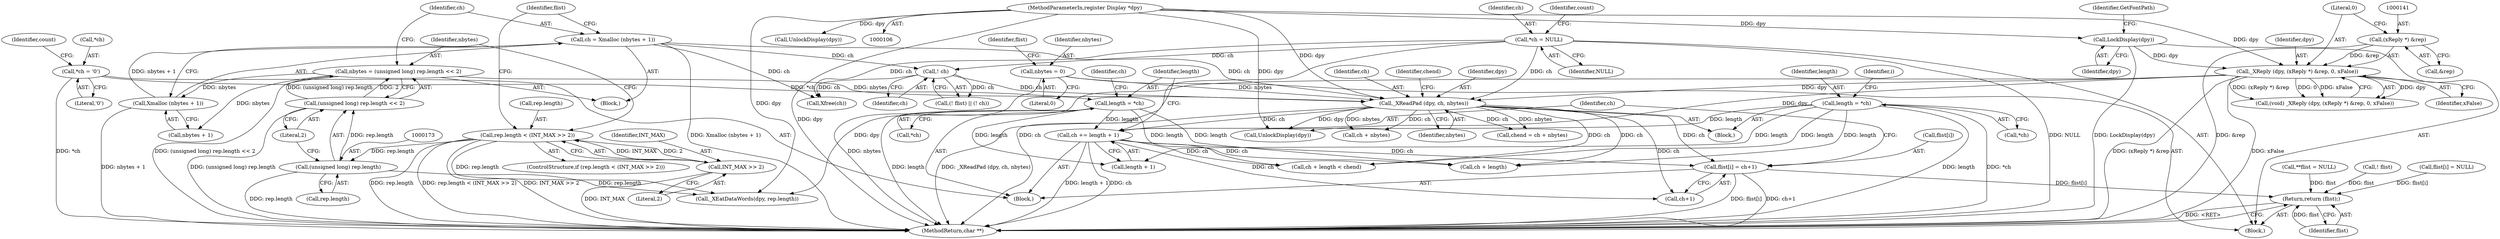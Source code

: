 digraph "0_libx11_dbf72805fd9d7b1846fe9a11b46f3994bfc27fea@array" {
"1000239" [label="(Call,flist[i] = ch+1)"];
"1000246" [label="(Call,ch += length + 1)"];
"1000216" [label="(Call,length = *ch)"];
"1000251" [label="(Call,length = *ch)"];
"1000255" [label="(Call,*ch = '\0')"];
"1000207" [label="(Call,_XReadPad (dpy, ch, nbytes))"];
"1000138" [label="(Call,_XReply (dpy, (xReply *) &rep, 0, xFalse))"];
"1000131" [label="(Call,LockDisplay(dpy))"];
"1000107" [label="(MethodParameterIn,register Display *dpy)"];
"1000140" [label="(Call,(xReply *) &rep)"];
"1000178" [label="(Call,ch = Xmalloc (nbytes + 1))"];
"1000180" [label="(Call,Xmalloc (nbytes + 1))"];
"1000169" [label="(Call,nbytes = (unsigned long) rep.length << 2)"];
"1000171" [label="(Call,(unsigned long) rep.length << 2)"];
"1000172" [label="(Call,(unsigned long) rep.length)"];
"1000161" [label="(Call,rep.length < (INT_MAX >> 2))"];
"1000165" [label="(Call,INT_MAX >> 2)"];
"1000188" [label="(Call,! ch)"];
"1000120" [label="(Call,*ch = NULL)"];
"1000112" [label="(Call,nbytes = 0)"];
"1000274" [label="(Return,return (flist);)"];
"1000209" [label="(Identifier,ch)"];
"1000255" [label="(Call,*ch = '\0')"];
"1000258" [label="(Literal,'\0')"];
"1000161" [label="(Call,rep.length < (INT_MAX >> 2))"];
"1000116" [label="(Call,**flist = NULL)"];
"1000177" [label="(Literal,2)"];
"1000239" [label="(Call,flist[i] = ch+1)"];
"1000114" [label="(Literal,0)"];
"1000275" [label="(Identifier,flist)"];
"1000168" [label="(Block,)"];
"1000150" [label="(Block,)"];
"1000218" [label="(Call,*ch)"];
"1000200" [label="(Call,UnlockDisplay(dpy))"];
"1000134" [label="(Identifier,GetFontPath)"];
"1000252" [label="(Identifier,length)"];
"1000210" [label="(Identifier,nbytes)"];
"1000186" [label="(Call,! flist)"];
"1000195" [label="(Call,_XEatDataWords(dpy, rep.length))"];
"1000253" [label="(Call,*ch)"];
"1000166" [label="(Identifier,INT_MAX)"];
"1000247" [label="(Identifier,ch)"];
"1000212" [label="(Identifier,chend)"];
"1000174" [label="(Call,rep.length)"];
"1000257" [label="(Identifier,ch)"];
"1000120" [label="(Call,*ch = NULL)"];
"1000251" [label="(Call,length = *ch)"];
"1000140" [label="(Call,(xReply *) &rep)"];
"1000256" [label="(Call,*ch)"];
"1000142" [label="(Call,&rep)"];
"1000187" [label="(Identifier,flist)"];
"1000240" [label="(Call,flist[i])"];
"1000217" [label="(Identifier,length)"];
"1000234" [label="(Call,ch + length)"];
"1000138" [label="(Call,_XReply (dpy, (xReply *) &rep, 0, xFalse))"];
"1000211" [label="(Call,chend = ch + nbytes)"];
"1000145" [label="(Identifier,xFalse)"];
"1000171" [label="(Call,(unsigned long) rep.length << 2)"];
"1000178" [label="(Call,ch = Xmalloc (nbytes + 1))"];
"1000144" [label="(Literal,0)"];
"1000126" [label="(Identifier,count)"];
"1000248" [label="(Call,length + 1)"];
"1000117" [label="(Identifier,flist)"];
"1000189" [label="(Identifier,ch)"];
"1000213" [label="(Call,ch + nbytes)"];
"1000233" [label="(Call,ch + length < chend)"];
"1000107" [label="(MethodParameterIn,register Display *dpy)"];
"1000136" [label="(Call,(void) _XReply (dpy, (xReply *) &rep, 0, xFalse))"];
"1000170" [label="(Identifier,nbytes)"];
"1000185" [label="(Call,(! flist) || (! ch))"];
"1000112" [label="(Call,nbytes = 0)"];
"1000121" [label="(Identifier,ch)"];
"1000260" [label="(Identifier,count)"];
"1000139" [label="(Identifier,dpy)"];
"1000271" [label="(Call,UnlockDisplay(dpy))"];
"1000180" [label="(Call,Xmalloc (nbytes + 1))"];
"1000238" [label="(Block,)"];
"1000162" [label="(Call,rep.length)"];
"1000276" [label="(MethodReturn,char **)"];
"1000109" [label="(Block,)"];
"1000243" [label="(Call,ch+1)"];
"1000132" [label="(Identifier,dpy)"];
"1000113" [label="(Identifier,nbytes)"];
"1000122" [label="(Identifier,NULL)"];
"1000208" [label="(Identifier,dpy)"];
"1000216" [label="(Call,length = *ch)"];
"1000188" [label="(Call,! ch)"];
"1000246" [label="(Call,ch += length + 1)"];
"1000179" [label="(Identifier,ch)"];
"1000172" [label="(Call,(unsigned long) rep.length)"];
"1000193" [label="(Call,Xfree(ch))"];
"1000222" [label="(Identifier,i)"];
"1000131" [label="(Call,LockDisplay(dpy))"];
"1000181" [label="(Call,nbytes + 1)"];
"1000160" [label="(ControlStructure,if (rep.length < (INT_MAX >> 2)))"];
"1000167" [label="(Literal,2)"];
"1000262" [label="(Call,flist[i] = NULL)"];
"1000207" [label="(Call,_XReadPad (dpy, ch, nbytes))"];
"1000274" [label="(Return,return (flist);)"];
"1000165" [label="(Call,INT_MAX >> 2)"];
"1000169" [label="(Call,nbytes = (unsigned long) rep.length << 2)"];
"1000239" -> "1000238"  [label="AST: "];
"1000239" -> "1000243"  [label="CFG: "];
"1000240" -> "1000239"  [label="AST: "];
"1000243" -> "1000239"  [label="AST: "];
"1000247" -> "1000239"  [label="CFG: "];
"1000239" -> "1000276"  [label="DDG: flist[i]"];
"1000239" -> "1000276"  [label="DDG: ch+1"];
"1000246" -> "1000239"  [label="DDG: ch"];
"1000207" -> "1000239"  [label="DDG: ch"];
"1000239" -> "1000274"  [label="DDG: flist[i]"];
"1000246" -> "1000238"  [label="AST: "];
"1000246" -> "1000248"  [label="CFG: "];
"1000247" -> "1000246"  [label="AST: "];
"1000248" -> "1000246"  [label="AST: "];
"1000252" -> "1000246"  [label="CFG: "];
"1000246" -> "1000276"  [label="DDG: length + 1"];
"1000246" -> "1000276"  [label="DDG: ch"];
"1000246" -> "1000233"  [label="DDG: ch"];
"1000246" -> "1000234"  [label="DDG: ch"];
"1000246" -> "1000243"  [label="DDG: ch"];
"1000216" -> "1000246"  [label="DDG: length"];
"1000251" -> "1000246"  [label="DDG: length"];
"1000207" -> "1000246"  [label="DDG: ch"];
"1000216" -> "1000150"  [label="AST: "];
"1000216" -> "1000218"  [label="CFG: "];
"1000217" -> "1000216"  [label="AST: "];
"1000218" -> "1000216"  [label="AST: "];
"1000222" -> "1000216"  [label="CFG: "];
"1000216" -> "1000276"  [label="DDG: length"];
"1000216" -> "1000276"  [label="DDG: *ch"];
"1000216" -> "1000233"  [label="DDG: length"];
"1000216" -> "1000234"  [label="DDG: length"];
"1000216" -> "1000248"  [label="DDG: length"];
"1000251" -> "1000238"  [label="AST: "];
"1000251" -> "1000253"  [label="CFG: "];
"1000252" -> "1000251"  [label="AST: "];
"1000253" -> "1000251"  [label="AST: "];
"1000257" -> "1000251"  [label="CFG: "];
"1000251" -> "1000276"  [label="DDG: length"];
"1000251" -> "1000233"  [label="DDG: length"];
"1000251" -> "1000234"  [label="DDG: length"];
"1000251" -> "1000248"  [label="DDG: length"];
"1000255" -> "1000251"  [label="DDG: *ch"];
"1000255" -> "1000238"  [label="AST: "];
"1000255" -> "1000258"  [label="CFG: "];
"1000256" -> "1000255"  [label="AST: "];
"1000258" -> "1000255"  [label="AST: "];
"1000260" -> "1000255"  [label="CFG: "];
"1000255" -> "1000276"  [label="DDG: *ch"];
"1000207" -> "1000150"  [label="AST: "];
"1000207" -> "1000210"  [label="CFG: "];
"1000208" -> "1000207"  [label="AST: "];
"1000209" -> "1000207"  [label="AST: "];
"1000210" -> "1000207"  [label="AST: "];
"1000212" -> "1000207"  [label="CFG: "];
"1000207" -> "1000276"  [label="DDG: _XReadPad (dpy, ch, nbytes)"];
"1000138" -> "1000207"  [label="DDG: dpy"];
"1000107" -> "1000207"  [label="DDG: dpy"];
"1000178" -> "1000207"  [label="DDG: ch"];
"1000188" -> "1000207"  [label="DDG: ch"];
"1000120" -> "1000207"  [label="DDG: ch"];
"1000112" -> "1000207"  [label="DDG: nbytes"];
"1000169" -> "1000207"  [label="DDG: nbytes"];
"1000207" -> "1000211"  [label="DDG: ch"];
"1000207" -> "1000211"  [label="DDG: nbytes"];
"1000207" -> "1000213"  [label="DDG: ch"];
"1000207" -> "1000213"  [label="DDG: nbytes"];
"1000207" -> "1000233"  [label="DDG: ch"];
"1000207" -> "1000234"  [label="DDG: ch"];
"1000207" -> "1000243"  [label="DDG: ch"];
"1000207" -> "1000271"  [label="DDG: dpy"];
"1000138" -> "1000136"  [label="AST: "];
"1000138" -> "1000145"  [label="CFG: "];
"1000139" -> "1000138"  [label="AST: "];
"1000140" -> "1000138"  [label="AST: "];
"1000144" -> "1000138"  [label="AST: "];
"1000145" -> "1000138"  [label="AST: "];
"1000136" -> "1000138"  [label="CFG: "];
"1000138" -> "1000276"  [label="DDG: (xReply *) &rep"];
"1000138" -> "1000276"  [label="DDG: xFalse"];
"1000138" -> "1000136"  [label="DDG: dpy"];
"1000138" -> "1000136"  [label="DDG: (xReply *) &rep"];
"1000138" -> "1000136"  [label="DDG: 0"];
"1000138" -> "1000136"  [label="DDG: xFalse"];
"1000131" -> "1000138"  [label="DDG: dpy"];
"1000107" -> "1000138"  [label="DDG: dpy"];
"1000140" -> "1000138"  [label="DDG: &rep"];
"1000138" -> "1000195"  [label="DDG: dpy"];
"1000138" -> "1000271"  [label="DDG: dpy"];
"1000131" -> "1000109"  [label="AST: "];
"1000131" -> "1000132"  [label="CFG: "];
"1000132" -> "1000131"  [label="AST: "];
"1000134" -> "1000131"  [label="CFG: "];
"1000131" -> "1000276"  [label="DDG: LockDisplay(dpy)"];
"1000107" -> "1000131"  [label="DDG: dpy"];
"1000107" -> "1000106"  [label="AST: "];
"1000107" -> "1000276"  [label="DDG: dpy"];
"1000107" -> "1000195"  [label="DDG: dpy"];
"1000107" -> "1000200"  [label="DDG: dpy"];
"1000107" -> "1000271"  [label="DDG: dpy"];
"1000140" -> "1000142"  [label="CFG: "];
"1000141" -> "1000140"  [label="AST: "];
"1000142" -> "1000140"  [label="AST: "];
"1000144" -> "1000140"  [label="CFG: "];
"1000140" -> "1000276"  [label="DDG: &rep"];
"1000178" -> "1000168"  [label="AST: "];
"1000178" -> "1000180"  [label="CFG: "];
"1000179" -> "1000178"  [label="AST: "];
"1000180" -> "1000178"  [label="AST: "];
"1000187" -> "1000178"  [label="CFG: "];
"1000178" -> "1000276"  [label="DDG: Xmalloc (nbytes + 1)"];
"1000180" -> "1000178"  [label="DDG: nbytes + 1"];
"1000178" -> "1000188"  [label="DDG: ch"];
"1000178" -> "1000193"  [label="DDG: ch"];
"1000180" -> "1000181"  [label="CFG: "];
"1000181" -> "1000180"  [label="AST: "];
"1000180" -> "1000276"  [label="DDG: nbytes + 1"];
"1000169" -> "1000180"  [label="DDG: nbytes"];
"1000169" -> "1000168"  [label="AST: "];
"1000169" -> "1000171"  [label="CFG: "];
"1000170" -> "1000169"  [label="AST: "];
"1000171" -> "1000169"  [label="AST: "];
"1000179" -> "1000169"  [label="CFG: "];
"1000169" -> "1000276"  [label="DDG: (unsigned long) rep.length << 2"];
"1000171" -> "1000169"  [label="DDG: (unsigned long) rep.length"];
"1000171" -> "1000169"  [label="DDG: 2"];
"1000169" -> "1000181"  [label="DDG: nbytes"];
"1000171" -> "1000177"  [label="CFG: "];
"1000172" -> "1000171"  [label="AST: "];
"1000177" -> "1000171"  [label="AST: "];
"1000171" -> "1000276"  [label="DDG: (unsigned long) rep.length"];
"1000172" -> "1000171"  [label="DDG: rep.length"];
"1000172" -> "1000174"  [label="CFG: "];
"1000173" -> "1000172"  [label="AST: "];
"1000174" -> "1000172"  [label="AST: "];
"1000177" -> "1000172"  [label="CFG: "];
"1000172" -> "1000276"  [label="DDG: rep.length"];
"1000161" -> "1000172"  [label="DDG: rep.length"];
"1000172" -> "1000195"  [label="DDG: rep.length"];
"1000161" -> "1000160"  [label="AST: "];
"1000161" -> "1000165"  [label="CFG: "];
"1000162" -> "1000161"  [label="AST: "];
"1000165" -> "1000161"  [label="AST: "];
"1000170" -> "1000161"  [label="CFG: "];
"1000187" -> "1000161"  [label="CFG: "];
"1000161" -> "1000276"  [label="DDG: rep.length"];
"1000161" -> "1000276"  [label="DDG: rep.length < (INT_MAX >> 2)"];
"1000161" -> "1000276"  [label="DDG: INT_MAX >> 2"];
"1000165" -> "1000161"  [label="DDG: INT_MAX"];
"1000165" -> "1000161"  [label="DDG: 2"];
"1000161" -> "1000195"  [label="DDG: rep.length"];
"1000165" -> "1000167"  [label="CFG: "];
"1000166" -> "1000165"  [label="AST: "];
"1000167" -> "1000165"  [label="AST: "];
"1000165" -> "1000276"  [label="DDG: INT_MAX"];
"1000188" -> "1000185"  [label="AST: "];
"1000188" -> "1000189"  [label="CFG: "];
"1000189" -> "1000188"  [label="AST: "];
"1000185" -> "1000188"  [label="CFG: "];
"1000188" -> "1000185"  [label="DDG: ch"];
"1000120" -> "1000188"  [label="DDG: ch"];
"1000188" -> "1000193"  [label="DDG: ch"];
"1000120" -> "1000109"  [label="AST: "];
"1000120" -> "1000122"  [label="CFG: "];
"1000121" -> "1000120"  [label="AST: "];
"1000122" -> "1000120"  [label="AST: "];
"1000126" -> "1000120"  [label="CFG: "];
"1000120" -> "1000276"  [label="DDG: ch"];
"1000120" -> "1000276"  [label="DDG: NULL"];
"1000120" -> "1000193"  [label="DDG: ch"];
"1000112" -> "1000109"  [label="AST: "];
"1000112" -> "1000114"  [label="CFG: "];
"1000113" -> "1000112"  [label="AST: "];
"1000114" -> "1000112"  [label="AST: "];
"1000117" -> "1000112"  [label="CFG: "];
"1000112" -> "1000276"  [label="DDG: nbytes"];
"1000274" -> "1000109"  [label="AST: "];
"1000274" -> "1000275"  [label="CFG: "];
"1000275" -> "1000274"  [label="AST: "];
"1000276" -> "1000274"  [label="CFG: "];
"1000274" -> "1000276"  [label="DDG: <RET>"];
"1000275" -> "1000274"  [label="DDG: flist"];
"1000116" -> "1000274"  [label="DDG: flist"];
"1000186" -> "1000274"  [label="DDG: flist"];
"1000262" -> "1000274"  [label="DDG: flist[i]"];
}
